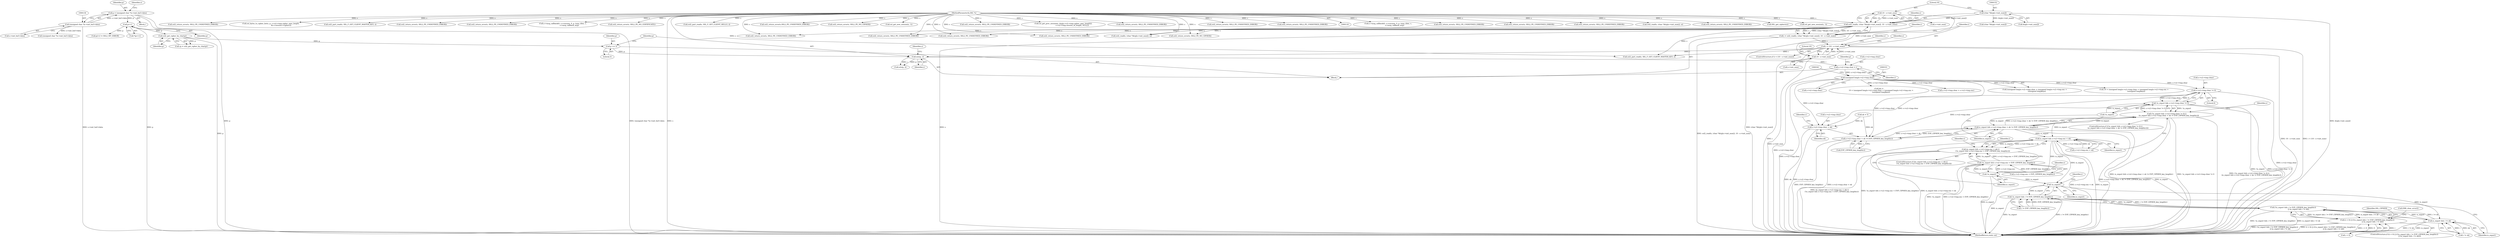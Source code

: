 digraph "0_openssl_86f8fb0e344d62454f8daf3e15236b2b59210756_0@pointer" {
"1000516" [label="(Call,s->s2->tmp.clear != 0)"];
"1000330" [label="(Call,(unsigned long)s->s2->tmp.clear)"];
"1000241" [label="(Call,s->s2->tmp.clear = i)"];
"1000238" [label="(Call,n2s(p, i))"];
"1000235" [label="(Call,p += 3)"];
"1000212" [label="(Call,ssl2_get_cipher_by_char(p))"];
"1000185" [label="(Call,p++)"];
"1000131" [label="(Call,p = (unsigned char *)s->init_buf->data)"];
"1000133" [label="(Call,(unsigned char *)s->init_buf->data)"];
"1000165" [label="(Call,i < (10 - s->init_num))"];
"1000147" [label="(Call,i = ssl2_read(s, (char *)&(p[s->init_num]), 10 - s->init_num))"];
"1000149" [label="(Call,ssl2_read(s, (char *)&(p[s->init_num]), 10 - s->init_num))"];
"1000119" [label="(MethodParameterIn,SSL *s)"];
"1000151" [label="(Call,(char *)&(p[s->init_num]))"];
"1000159" [label="(Call,10 - s->init_num)"];
"1000167" [label="(Call,10 - s->init_num)"];
"1000513" [label="(Call,!is_export && s->s2->tmp.clear != 0)"];
"1000512" [label="(Call,(!is_export && s->s2->tmp.clear != 0) ||\n        (is_export && s->s2->tmp.clear + ek != EVP_CIPHER_key_length(c)))"];
"1000527" [label="(Call,s->s2->tmp.clear + ek != EVP_CIPHER_key_length(c))"];
"1000525" [label="(Call,is_export && s->s2->tmp.clear + ek != EVP_CIPHER_key_length(c))"];
"1000551" [label="(Call,is_export && s->s2->tmp.enc < ek)"];
"1000550" [label="(Call,(is_export && s->s2->tmp.enc < ek) ||\n        (!is_export && s->s2->tmp.enc < EVP_CIPHER_key_length(c)))"];
"1000563" [label="(Call,!is_export)"];
"1000562" [label="(Call,!is_export && s->s2->tmp.enc < EVP_CIPHER_key_length(c))"];
"1000633" [label="(Call,!is_export)"];
"1000632" [label="(Call,!is_export && i != EVP_CIPHER_key_length(c))"];
"1000631" [label="(Call,(!is_export && i != EVP_CIPHER_key_length(c))\n                    || (is_export && i != ek))"];
"1000627" [label="(Call,(i < 0) || ((!is_export && i != EVP_CIPHER_key_length(c))\n                    || (is_export && i != ek)))"];
"1000639" [label="(Call,is_export && i != ek)"];
"1000528" [label="(Call,s->s2->tmp.clear + ek)"];
"1000242" [label="(Call,s->s2->tmp.clear)"];
"1000564" [label="(Identifier,is_export)"];
"1000151" [label="(Call,(char *)&(p[s->init_num]))"];
"1000186" [label="(Identifier,p)"];
"1000212" [label="(Call,ssl2_get_cipher_by_char(p))"];
"1000270" [label="(Call,ssl2_return_error(s, SSL2_PE_UNDEFINED_ERROR))"];
"1000213" [label="(Identifier,p)"];
"1000210" [label="(Call,cp = ssl2_get_cipher_by_char(p))"];
"1000219" [label="(Call,ssl2_return_error(s, SSL2_PE_NO_CIPHER))"];
"1000636" [label="(Identifier,i)"];
"1000146" [label="(Block,)"];
"1000511" [label="(ControlStructure,if ((!is_export && s->s2->tmp.clear != 0) ||\n        (is_export && s->s2->tmp.clear + ek != EVP_CIPHER_key_length(c))))"];
"1000402" [label="(Call,s->msg_callback(0, s->version, 0, p, (size_t)len, s,\n                        s->msg_callback_arg))"];
"1000240" [label="(Identifier,i)"];
"1000678" [label="(Identifier,SSL_CIPHER)"];
"1000635" [label="(Call,i != EVP_CIPHER_key_length(c))"];
"1000950" [label="(Call,ssl2_return_error(s, SSL2_PE_UNDEFINED_ERROR))"];
"1000541" [label="(Identifier,s)"];
"1000867" [label="(Call,ssl2_return_error(s, SSL2_PE_UNDEFINED_ERROR))"];
"1000514" [label="(Call,!is_export)"];
"1000241" [label="(Call,s->s2->tmp.clear = i)"];
"1000976" [label="(Call,ssl2_return_error(s, SSL2_PE_UNDEFINED_ERROR))"];
"1000634" [label="(Identifier,is_export)"];
"1000537" [label="(Call,EVP_CIPHER_key_length(c))"];
"1000179" [label="(Identifier,s)"];
"1000132" [label="(Identifier,p)"];
"1000639" [label="(Call,is_export && i != ek)"];
"1000887" [label="(Call,ssl2_read(s, (char *)&(p[s->init_num]), n))"];
"1000379" [label="(Call,(char *)&(p[s->init_num]))"];
"1000236" [label="(Identifier,p)"];
"1000325" [label="(Call,len =\n        10 + (unsigned long)s->s2->tmp.clear + (unsigned long)s->s2->tmp.enc +\n        (unsigned long)keya)"];
"1000512" [label="(Call,(!is_export && s->s2->tmp.clear != 0) ||\n        (is_export && s->s2->tmp.clear + ek != EVP_CIPHER_key_length(c)))"];
"1000738" [label="(Call,ssl2_return_error(s, SSL2_PE_UNDEFINED_ERROR))"];
"1000143" [label="(Identifier,s)"];
"1000513" [label="(Call,!is_export && s->s2->tmp.clear != 0)"];
"1000167" [label="(Call,10 - s->init_num)"];
"1000527" [label="(Call,s->s2->tmp.clear + ek != EVP_CIPHER_key_length(c))"];
"1000251" [label="(Identifier,p)"];
"1000120" [label="(Block,)"];
"1000161" [label="(Call,s->init_num)"];
"1000626" [label="(ControlStructure,if ((i < 0) || ((!is_export && i != EVP_CIPHER_key_length(c))\n                    || (is_export && i != ek))))"];
"1000164" [label="(ControlStructure,if (i < (10 - s->init_num)))"];
"1000119" [label="(MethodParameterIn,SSL *s)"];
"1001090" [label="(Call,SSL_get_ciphers(s))"];
"1000309" [label="(Call,ssl2_return_error(s, SSL2_PE_UNDEFINED_ERROR))"];
"1000160" [label="(Literal,10)"];
"1000169" [label="(Call,s->init_num)"];
"1000631" [label="(Call,(!is_export && i != EVP_CIPHER_key_length(c))\n                    || (is_export && i != ek))"];
"1001049" [label="(Call,ssl_get_new_session(s, 1))"];
"1000245" [label="(Identifier,s)"];
"1000168" [label="(Literal,10)"];
"1000428" [label="(Call,s->s2->tmp.clear + s->s2->tmp.enc)"];
"1000149" [label="(Call,ssl2_read(s, (char *)&(p[s->init_num]), 10 - s->init_num))"];
"1000250" [label="(Call,n2s(p, i))"];
"1000330" [label="(Call,(unsigned long)s->s2->tmp.clear)"];
"1000586" [label="(Identifier,i)"];
"1000540" [label="(Call,ssl2_return_error(s, SSL2_PE_UNDEFINED_ERROR))"];
"1000517" [label="(Call,s->s2->tmp.clear)"];
"1000249" [label="(Identifier,i)"];
"1000553" [label="(Call,s->s2->tmp.enc < ek)"];
"1000529" [label="(Call,s->s2->tmp.clear)"];
"1001067" [label="(Call,ssl_bytes_to_cipher_list(s, p, s->s2->tmp.cipher_spec_length,\n                                      &s->session->ciphers))"];
"1000190" [label="(Call,p[-1] != SSL2_MT_ERROR)"];
"1000538" [label="(Identifier,c)"];
"1000536" [label="(Identifier,ek)"];
"1000148" [label="(Identifier,i)"];
"1000147" [label="(Call,i = ssl2_read(s, (char *)&(p[s->init_num]), 10 - s->init_num))"];
"1000393" [label="(Call,ssl2_part_read(s, SSL_F_GET_CLIENT_MASTER_KEY, i))"];
"1000153" [label="(Call,&(p[s->init_num]))"];
"1000133" [label="(Call,(unsigned char *)s->init_buf->data)"];
"1000131" [label="(Call,p = (unsigned char *)s->init_buf->data)"];
"1001229" [label="(MethodReturn,static int)"];
"1000549" [label="(ControlStructure,if ((is_export && s->s2->tmp.enc < ek) ||\n        (!is_export && s->s2->tmp.enc < EVP_CIPHER_key_length(c))))"];
"1000563" [label="(Call,!is_export)"];
"1000329" [label="(Call,(unsigned long)s->s2->tmp.clear + (unsigned long)s->s2->tmp.enc +\n        (unsigned long)keya)"];
"1000525" [label="(Call,is_export && s->s2->tmp.clear + ek != EVP_CIPHER_key_length(c))"];
"1000516" [label="(Call,s->s2->tmp.clear != 0)"];
"1000174" [label="(Identifier,s)"];
"1000524" [label="(Literal,0)"];
"1000150" [label="(Identifier,s)"];
"1001198" [label="(Call,ssl2_return_error(s, SSL2_PE_UNDEFINED_ERROR))"];
"1001053" [label="(Call,ssl2_return_error(s, SSL2_PE_UNDEFINED_ERROR))"];
"1000912" [label="(Call,s->msg_callback(0, s->version, 0, p, (size_t)len, s,\n                        s->msg_callback_arg))"];
"1001038" [label="(Call,ssl2_return_error(s, SSL2_PE_NO_CERTIFICATE))"];
"1000569" [label="(Identifier,s)"];
"1000327" [label="(Call,10 + (unsigned long)s->s2->tmp.clear + (unsigned long)s->s2->tmp.enc +\n        (unsigned long)keya)"];
"1000197" [label="(Call,ssl2_return_error(s, SSL2_PE_UNDEFINED_ERROR))"];
"1000166" [label="(Identifier,i)"];
"1000972" [label="(Call,ssl_get_new_session(s, 1))"];
"1000562" [label="(Call,!is_export && s->s2->tmp.enc < EVP_CIPHER_key_length(c))"];
"1000526" [label="(Identifier,is_export)"];
"1000903" [label="(Call,ssl2_part_read(s, SSL_F_GET_CLIENT_HELLO, i))"];
"1000633" [label="(Call,!is_export)"];
"1000552" [label="(Identifier,is_export)"];
"1000577" [label="(Identifier,s)"];
"1000576" [label="(Call,ssl2_return_error(s,SSL2_PE_UNDEFINED_ERROR))"];
"1000627" [label="(Call,(i < 0) || ((!is_export && i != EVP_CIPHER_key_length(c))\n                    || (is_export && i != ek)))"];
"1000332" [label="(Call,s->s2->tmp.clear)"];
"1000628" [label="(Call,i < 0)"];
"1000565" [label="(Call,s->s2->tmp.enc < EVP_CIPHER_key_length(c))"];
"1000499" [label="(Call,ssl2_return_error(s, SSL2_PE_NO_CIPHER))"];
"1000165" [label="(Call,i < (10 - s->init_num))"];
"1000184" [label="(Call,*(p++))"];
"1000135" [label="(Call,s->init_buf->data)"];
"1001023" [label="(Call,ssl2_return_error(s, SSL2_PE_UNDEFINED_ERROR))"];
"1000237" [label="(Literal,3)"];
"1000508" [label="(Call,ek = 5)"];
"1000632" [label="(Call,!is_export && i != EVP_CIPHER_key_length(c))"];
"1000159" [label="(Call,10 - s->init_num)"];
"1000293" [label="(Call,(unsigned char *)s->init_buf->data)"];
"1000377" [label="(Call,ssl2_read(s, (char *)&(p[s->init_num]), n))"];
"1000986" [label="(Call,ssl_get_prev_session(s, &(p[s->s2->tmp.cipher_spec_length]),\n                                 s->s2->tmp.session_id_length, NULL))"];
"1000235" [label="(Call,p += 3)"];
"1000551" [label="(Call,is_export && s->s2->tmp.enc < ek)"];
"1000808" [label="(Call,ssl2_return_error(s, SSL2_PE_UNDEFINED_ERROR))"];
"1000528" [label="(Call,s->s2->tmp.clear + ek)"];
"1000238" [label="(Call,n2s(p, i))"];
"1000645" [label="(Call,ERR_clear_error())"];
"1000550" [label="(Call,(is_export && s->s2->tmp.enc < ek) ||\n        (!is_export && s->s2->tmp.enc < EVP_CIPHER_key_length(c)))"];
"1000357" [label="(Call,ssl2_return_error(s, SSL2_PE_UNDEFINED_ERROR))"];
"1000173" [label="(Call,ssl2_part_read(s, SSL_F_GET_CLIENT_MASTER_KEY, i))"];
"1000640" [label="(Identifier,is_export)"];
"1000459" [label="(Call,ssl2_return_error(s, SSL2_PE_UNDEFINED_ERROR))"];
"1000185" [label="(Call,p++)"];
"1000239" [label="(Identifier,p)"];
"1000641" [label="(Call,i != ek)"];
"1000720" [label="(Call,ssl2_return_error(s, SSL2_PE_UNDEFINED_ERROR))"];
"1000516" -> "1000513"  [label="AST: "];
"1000516" -> "1000524"  [label="CFG: "];
"1000517" -> "1000516"  [label="AST: "];
"1000524" -> "1000516"  [label="AST: "];
"1000513" -> "1000516"  [label="CFG: "];
"1000516" -> "1001229"  [label="DDG: s->s2->tmp.clear"];
"1000516" -> "1000513"  [label="DDG: s->s2->tmp.clear"];
"1000516" -> "1000513"  [label="DDG: 0"];
"1000330" -> "1000516"  [label="DDG: s->s2->tmp.clear"];
"1000516" -> "1000527"  [label="DDG: s->s2->tmp.clear"];
"1000516" -> "1000528"  [label="DDG: s->s2->tmp.clear"];
"1000330" -> "1000329"  [label="AST: "];
"1000330" -> "1000332"  [label="CFG: "];
"1000331" -> "1000330"  [label="AST: "];
"1000332" -> "1000330"  [label="AST: "];
"1000341" -> "1000330"  [label="CFG: "];
"1000330" -> "1001229"  [label="DDG: s->s2->tmp.clear"];
"1000330" -> "1000325"  [label="DDG: s->s2->tmp.clear"];
"1000330" -> "1000327"  [label="DDG: s->s2->tmp.clear"];
"1000330" -> "1000329"  [label="DDG: s->s2->tmp.clear"];
"1000241" -> "1000330"  [label="DDG: s->s2->tmp.clear"];
"1000330" -> "1000428"  [label="DDG: s->s2->tmp.clear"];
"1000330" -> "1000527"  [label="DDG: s->s2->tmp.clear"];
"1000330" -> "1000528"  [label="DDG: s->s2->tmp.clear"];
"1000241" -> "1000146"  [label="AST: "];
"1000241" -> "1000249"  [label="CFG: "];
"1000242" -> "1000241"  [label="AST: "];
"1000249" -> "1000241"  [label="AST: "];
"1000251" -> "1000241"  [label="CFG: "];
"1000241" -> "1001229"  [label="DDG: s->s2->tmp.clear"];
"1000238" -> "1000241"  [label="DDG: i"];
"1000238" -> "1000146"  [label="AST: "];
"1000238" -> "1000240"  [label="CFG: "];
"1000239" -> "1000238"  [label="AST: "];
"1000240" -> "1000238"  [label="AST: "];
"1000245" -> "1000238"  [label="CFG: "];
"1000235" -> "1000238"  [label="DDG: p"];
"1000165" -> "1000238"  [label="DDG: i"];
"1000238" -> "1000250"  [label="DDG: p"];
"1000238" -> "1000250"  [label="DDG: i"];
"1000235" -> "1000146"  [label="AST: "];
"1000235" -> "1000237"  [label="CFG: "];
"1000236" -> "1000235"  [label="AST: "];
"1000237" -> "1000235"  [label="AST: "];
"1000239" -> "1000235"  [label="CFG: "];
"1000212" -> "1000235"  [label="DDG: p"];
"1000212" -> "1000210"  [label="AST: "];
"1000212" -> "1000213"  [label="CFG: "];
"1000213" -> "1000212"  [label="AST: "];
"1000210" -> "1000212"  [label="CFG: "];
"1000212" -> "1001229"  [label="DDG: p"];
"1000212" -> "1000210"  [label="DDG: p"];
"1000185" -> "1000212"  [label="DDG: p"];
"1000185" -> "1000184"  [label="AST: "];
"1000185" -> "1000186"  [label="CFG: "];
"1000186" -> "1000185"  [label="AST: "];
"1000184" -> "1000185"  [label="CFG: "];
"1000185" -> "1001229"  [label="DDG: p"];
"1000131" -> "1000185"  [label="DDG: p"];
"1000185" -> "1000190"  [label="DDG: p"];
"1000131" -> "1000120"  [label="AST: "];
"1000131" -> "1000133"  [label="CFG: "];
"1000132" -> "1000131"  [label="AST: "];
"1000133" -> "1000131"  [label="AST: "];
"1000143" -> "1000131"  [label="CFG: "];
"1000131" -> "1001229"  [label="DDG: p"];
"1000131" -> "1001229"  [label="DDG: (unsigned char *)s->init_buf->data"];
"1000133" -> "1000131"  [label="DDG: s->init_buf->data"];
"1000133" -> "1000135"  [label="CFG: "];
"1000134" -> "1000133"  [label="AST: "];
"1000135" -> "1000133"  [label="AST: "];
"1000133" -> "1001229"  [label="DDG: s->init_buf->data"];
"1000133" -> "1000293"  [label="DDG: s->init_buf->data"];
"1000165" -> "1000164"  [label="AST: "];
"1000165" -> "1000167"  [label="CFG: "];
"1000166" -> "1000165"  [label="AST: "];
"1000167" -> "1000165"  [label="AST: "];
"1000174" -> "1000165"  [label="CFG: "];
"1000179" -> "1000165"  [label="CFG: "];
"1000165" -> "1001229"  [label="DDG: i"];
"1000165" -> "1001229"  [label="DDG: 10 - s->init_num"];
"1000165" -> "1001229"  [label="DDG: i < (10 - s->init_num)"];
"1000147" -> "1000165"  [label="DDG: i"];
"1000167" -> "1000165"  [label="DDG: 10"];
"1000167" -> "1000165"  [label="DDG: s->init_num"];
"1000165" -> "1000173"  [label="DDG: i"];
"1000147" -> "1000146"  [label="AST: "];
"1000147" -> "1000149"  [label="CFG: "];
"1000148" -> "1000147"  [label="AST: "];
"1000149" -> "1000147"  [label="AST: "];
"1000166" -> "1000147"  [label="CFG: "];
"1000147" -> "1001229"  [label="DDG: ssl2_read(s, (char *)&(p[s->init_num]), 10 - s->init_num)"];
"1000149" -> "1000147"  [label="DDG: s"];
"1000149" -> "1000147"  [label="DDG: (char *)&(p[s->init_num])"];
"1000149" -> "1000147"  [label="DDG: 10 - s->init_num"];
"1000149" -> "1000159"  [label="CFG: "];
"1000150" -> "1000149"  [label="AST: "];
"1000151" -> "1000149"  [label="AST: "];
"1000159" -> "1000149"  [label="AST: "];
"1000149" -> "1001229"  [label="DDG: (char *)&(p[s->init_num])"];
"1000149" -> "1001229"  [label="DDG: s"];
"1000119" -> "1000149"  [label="DDG: s"];
"1000151" -> "1000149"  [label="DDG: &(p[s->init_num])"];
"1000159" -> "1000149"  [label="DDG: 10"];
"1000159" -> "1000149"  [label="DDG: s->init_num"];
"1000149" -> "1000173"  [label="DDG: s"];
"1000149" -> "1000197"  [label="DDG: s"];
"1000149" -> "1000219"  [label="DDG: s"];
"1000149" -> "1000270"  [label="DDG: s"];
"1000149" -> "1000309"  [label="DDG: s"];
"1000149" -> "1000357"  [label="DDG: s"];
"1000149" -> "1000377"  [label="DDG: s"];
"1000119" -> "1000118"  [label="AST: "];
"1000119" -> "1001229"  [label="DDG: s"];
"1000119" -> "1000173"  [label="DDG: s"];
"1000119" -> "1000197"  [label="DDG: s"];
"1000119" -> "1000219"  [label="DDG: s"];
"1000119" -> "1000270"  [label="DDG: s"];
"1000119" -> "1000309"  [label="DDG: s"];
"1000119" -> "1000357"  [label="DDG: s"];
"1000119" -> "1000377"  [label="DDG: s"];
"1000119" -> "1000393"  [label="DDG: s"];
"1000119" -> "1000402"  [label="DDG: s"];
"1000119" -> "1000459"  [label="DDG: s"];
"1000119" -> "1000499"  [label="DDG: s"];
"1000119" -> "1000540"  [label="DDG: s"];
"1000119" -> "1000576"  [label="DDG: s"];
"1000119" -> "1000720"  [label="DDG: s"];
"1000119" -> "1000738"  [label="DDG: s"];
"1000119" -> "1000808"  [label="DDG: s"];
"1000119" -> "1000867"  [label="DDG: s"];
"1000119" -> "1000887"  [label="DDG: s"];
"1000119" -> "1000903"  [label="DDG: s"];
"1000119" -> "1000912"  [label="DDG: s"];
"1000119" -> "1000950"  [label="DDG: s"];
"1000119" -> "1000972"  [label="DDG: s"];
"1000119" -> "1000976"  [label="DDG: s"];
"1000119" -> "1000986"  [label="DDG: s"];
"1000119" -> "1001023"  [label="DDG: s"];
"1000119" -> "1001038"  [label="DDG: s"];
"1000119" -> "1001049"  [label="DDG: s"];
"1000119" -> "1001053"  [label="DDG: s"];
"1000119" -> "1001067"  [label="DDG: s"];
"1000119" -> "1001090"  [label="DDG: s"];
"1000119" -> "1001198"  [label="DDG: s"];
"1000151" -> "1000153"  [label="CFG: "];
"1000152" -> "1000151"  [label="AST: "];
"1000153" -> "1000151"  [label="AST: "];
"1000160" -> "1000151"  [label="CFG: "];
"1000151" -> "1001229"  [label="DDG: &(p[s->init_num])"];
"1000151" -> "1000379"  [label="DDG: &(p[s->init_num])"];
"1000159" -> "1000161"  [label="CFG: "];
"1000160" -> "1000159"  [label="AST: "];
"1000161" -> "1000159"  [label="AST: "];
"1000159" -> "1000167"  [label="DDG: s->init_num"];
"1000167" -> "1000169"  [label="CFG: "];
"1000168" -> "1000167"  [label="AST: "];
"1000169" -> "1000167"  [label="AST: "];
"1000167" -> "1001229"  [label="DDG: s->init_num"];
"1000513" -> "1000512"  [label="AST: "];
"1000513" -> "1000514"  [label="CFG: "];
"1000514" -> "1000513"  [label="AST: "];
"1000526" -> "1000513"  [label="CFG: "];
"1000512" -> "1000513"  [label="CFG: "];
"1000513" -> "1001229"  [label="DDG: !is_export"];
"1000513" -> "1001229"  [label="DDG: s->s2->tmp.clear != 0"];
"1000513" -> "1000512"  [label="DDG: !is_export"];
"1000513" -> "1000512"  [label="DDG: s->s2->tmp.clear != 0"];
"1000514" -> "1000513"  [label="DDG: is_export"];
"1000512" -> "1000511"  [label="AST: "];
"1000512" -> "1000525"  [label="CFG: "];
"1000525" -> "1000512"  [label="AST: "];
"1000541" -> "1000512"  [label="CFG: "];
"1000552" -> "1000512"  [label="CFG: "];
"1000512" -> "1001229"  [label="DDG: is_export && s->s2->tmp.clear + ek != EVP_CIPHER_key_length(c)"];
"1000512" -> "1001229"  [label="DDG: !is_export && s->s2->tmp.clear != 0"];
"1000512" -> "1001229"  [label="DDG: (!is_export && s->s2->tmp.clear != 0) ||\n        (is_export && s->s2->tmp.clear + ek != EVP_CIPHER_key_length(c))"];
"1000525" -> "1000512"  [label="DDG: is_export"];
"1000525" -> "1000512"  [label="DDG: s->s2->tmp.clear + ek != EVP_CIPHER_key_length(c)"];
"1000527" -> "1000525"  [label="AST: "];
"1000527" -> "1000537"  [label="CFG: "];
"1000528" -> "1000527"  [label="AST: "];
"1000537" -> "1000527"  [label="AST: "];
"1000525" -> "1000527"  [label="CFG: "];
"1000527" -> "1001229"  [label="DDG: s->s2->tmp.clear + ek"];
"1000527" -> "1001229"  [label="DDG: EVP_CIPHER_key_length(c)"];
"1000527" -> "1000525"  [label="DDG: s->s2->tmp.clear + ek"];
"1000527" -> "1000525"  [label="DDG: EVP_CIPHER_key_length(c)"];
"1000508" -> "1000527"  [label="DDG: ek"];
"1000537" -> "1000527"  [label="DDG: c"];
"1000525" -> "1000526"  [label="CFG: "];
"1000526" -> "1000525"  [label="AST: "];
"1000525" -> "1001229"  [label="DDG: is_export"];
"1000525" -> "1001229"  [label="DDG: s->s2->tmp.clear + ek != EVP_CIPHER_key_length(c)"];
"1000514" -> "1000525"  [label="DDG: is_export"];
"1000525" -> "1000551"  [label="DDG: is_export"];
"1000551" -> "1000550"  [label="AST: "];
"1000551" -> "1000552"  [label="CFG: "];
"1000551" -> "1000553"  [label="CFG: "];
"1000552" -> "1000551"  [label="AST: "];
"1000553" -> "1000551"  [label="AST: "];
"1000564" -> "1000551"  [label="CFG: "];
"1000550" -> "1000551"  [label="CFG: "];
"1000551" -> "1001229"  [label="DDG: s->s2->tmp.enc < ek"];
"1000551" -> "1001229"  [label="DDG: is_export"];
"1000551" -> "1000550"  [label="DDG: is_export"];
"1000551" -> "1000550"  [label="DDG: s->s2->tmp.enc < ek"];
"1000514" -> "1000551"  [label="DDG: is_export"];
"1000553" -> "1000551"  [label="DDG: s->s2->tmp.enc"];
"1000553" -> "1000551"  [label="DDG: ek"];
"1000551" -> "1000563"  [label="DDG: is_export"];
"1000551" -> "1000633"  [label="DDG: is_export"];
"1000550" -> "1000549"  [label="AST: "];
"1000550" -> "1000562"  [label="CFG: "];
"1000562" -> "1000550"  [label="AST: "];
"1000577" -> "1000550"  [label="CFG: "];
"1000586" -> "1000550"  [label="CFG: "];
"1000550" -> "1001229"  [label="DDG: (is_export && s->s2->tmp.enc < ek) ||\n        (!is_export && s->s2->tmp.enc < EVP_CIPHER_key_length(c))"];
"1000550" -> "1001229"  [label="DDG: !is_export && s->s2->tmp.enc < EVP_CIPHER_key_length(c)"];
"1000550" -> "1001229"  [label="DDG: is_export && s->s2->tmp.enc < ek"];
"1000562" -> "1000550"  [label="DDG: !is_export"];
"1000562" -> "1000550"  [label="DDG: s->s2->tmp.enc < EVP_CIPHER_key_length(c)"];
"1000563" -> "1000562"  [label="AST: "];
"1000563" -> "1000564"  [label="CFG: "];
"1000564" -> "1000563"  [label="AST: "];
"1000569" -> "1000563"  [label="CFG: "];
"1000562" -> "1000563"  [label="CFG: "];
"1000563" -> "1001229"  [label="DDG: is_export"];
"1000563" -> "1000562"  [label="DDG: is_export"];
"1000563" -> "1000633"  [label="DDG: is_export"];
"1000562" -> "1000565"  [label="CFG: "];
"1000565" -> "1000562"  [label="AST: "];
"1000562" -> "1001229"  [label="DDG: !is_export"];
"1000562" -> "1001229"  [label="DDG: s->s2->tmp.enc < EVP_CIPHER_key_length(c)"];
"1000565" -> "1000562"  [label="DDG: s->s2->tmp.enc"];
"1000565" -> "1000562"  [label="DDG: EVP_CIPHER_key_length(c)"];
"1000633" -> "1000632"  [label="AST: "];
"1000633" -> "1000634"  [label="CFG: "];
"1000634" -> "1000633"  [label="AST: "];
"1000636" -> "1000633"  [label="CFG: "];
"1000632" -> "1000633"  [label="CFG: "];
"1000633" -> "1001229"  [label="DDG: is_export"];
"1000633" -> "1000632"  [label="DDG: is_export"];
"1000633" -> "1000639"  [label="DDG: is_export"];
"1000632" -> "1000631"  [label="AST: "];
"1000632" -> "1000635"  [label="CFG: "];
"1000635" -> "1000632"  [label="AST: "];
"1000640" -> "1000632"  [label="CFG: "];
"1000631" -> "1000632"  [label="CFG: "];
"1000632" -> "1001229"  [label="DDG: !is_export"];
"1000632" -> "1001229"  [label="DDG: i != EVP_CIPHER_key_length(c)"];
"1000632" -> "1000631"  [label="DDG: !is_export"];
"1000632" -> "1000631"  [label="DDG: i != EVP_CIPHER_key_length(c)"];
"1000635" -> "1000632"  [label="DDG: i"];
"1000635" -> "1000632"  [label="DDG: EVP_CIPHER_key_length(c)"];
"1000631" -> "1000627"  [label="AST: "];
"1000631" -> "1000639"  [label="CFG: "];
"1000639" -> "1000631"  [label="AST: "];
"1000627" -> "1000631"  [label="CFG: "];
"1000631" -> "1001229"  [label="DDG: is_export && i != ek"];
"1000631" -> "1001229"  [label="DDG: !is_export && i != EVP_CIPHER_key_length(c)"];
"1000631" -> "1000627"  [label="DDG: !is_export && i != EVP_CIPHER_key_length(c)"];
"1000631" -> "1000627"  [label="DDG: is_export && i != ek"];
"1000639" -> "1000631"  [label="DDG: is_export"];
"1000639" -> "1000631"  [label="DDG: i != ek"];
"1000627" -> "1000626"  [label="AST: "];
"1000627" -> "1000628"  [label="CFG: "];
"1000628" -> "1000627"  [label="AST: "];
"1000645" -> "1000627"  [label="CFG: "];
"1000678" -> "1000627"  [label="CFG: "];
"1000627" -> "1001229"  [label="DDG: (!is_export && i != EVP_CIPHER_key_length(c))\n                    || (is_export && i != ek)"];
"1000627" -> "1001229"  [label="DDG: (i < 0) || ((!is_export && i != EVP_CIPHER_key_length(c))\n                    || (is_export && i != ek))"];
"1000627" -> "1001229"  [label="DDG: i < 0"];
"1000628" -> "1000627"  [label="DDG: i"];
"1000628" -> "1000627"  [label="DDG: 0"];
"1000639" -> "1000640"  [label="CFG: "];
"1000639" -> "1000641"  [label="CFG: "];
"1000640" -> "1000639"  [label="AST: "];
"1000641" -> "1000639"  [label="AST: "];
"1000639" -> "1001229"  [label="DDG: i != ek"];
"1000639" -> "1001229"  [label="DDG: is_export"];
"1000641" -> "1000639"  [label="DDG: i"];
"1000641" -> "1000639"  [label="DDG: ek"];
"1000528" -> "1000536"  [label="CFG: "];
"1000529" -> "1000528"  [label="AST: "];
"1000536" -> "1000528"  [label="AST: "];
"1000538" -> "1000528"  [label="CFG: "];
"1000528" -> "1001229"  [label="DDG: ek"];
"1000528" -> "1001229"  [label="DDG: s->s2->tmp.clear"];
"1000508" -> "1000528"  [label="DDG: ek"];
}
